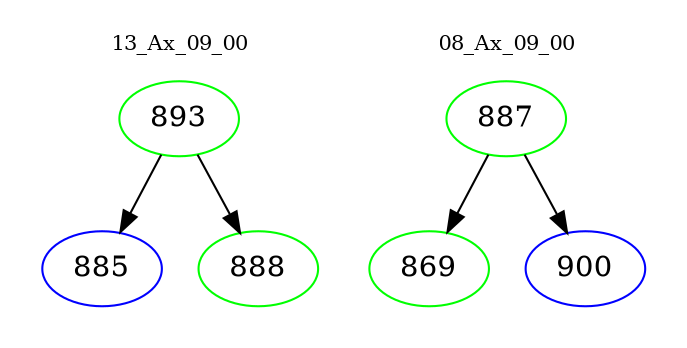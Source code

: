 digraph{
subgraph cluster_0 {
color = white
label = "13_Ax_09_00";
fontsize=10;
T0_893 [label="893", color="green"]
T0_893 -> T0_885 [color="black"]
T0_885 [label="885", color="blue"]
T0_893 -> T0_888 [color="black"]
T0_888 [label="888", color="green"]
}
subgraph cluster_1 {
color = white
label = "08_Ax_09_00";
fontsize=10;
T1_887 [label="887", color="green"]
T1_887 -> T1_869 [color="black"]
T1_869 [label="869", color="green"]
T1_887 -> T1_900 [color="black"]
T1_900 [label="900", color="blue"]
}
}
